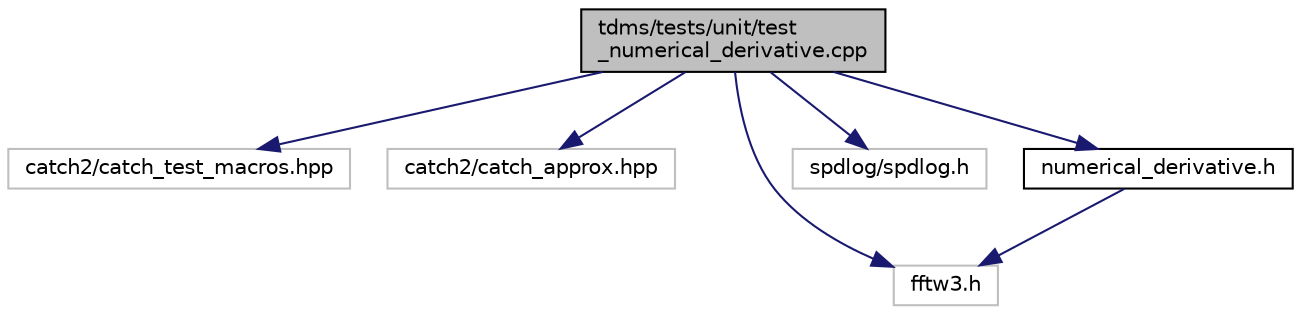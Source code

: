 digraph "tdms/tests/unit/test_numerical_derivative.cpp"
{
 // LATEX_PDF_SIZE
  edge [fontname="Helvetica",fontsize="10",labelfontname="Helvetica",labelfontsize="10"];
  node [fontname="Helvetica",fontsize="10",shape=record];
  Node1 [label="tdms/tests/unit/test\l_numerical_derivative.cpp",height=0.2,width=0.4,color="black", fillcolor="grey75", style="filled", fontcolor="black",tooltip="Tests of the numerical differentiation/FFT functions."];
  Node1 -> Node2 [color="midnightblue",fontsize="10",style="solid",fontname="Helvetica"];
  Node2 [label="catch2/catch_test_macros.hpp",height=0.2,width=0.4,color="grey75", fillcolor="white", style="filled",tooltip=" "];
  Node1 -> Node3 [color="midnightblue",fontsize="10",style="solid",fontname="Helvetica"];
  Node3 [label="catch2/catch_approx.hpp",height=0.2,width=0.4,color="grey75", fillcolor="white", style="filled",tooltip=" "];
  Node1 -> Node4 [color="midnightblue",fontsize="10",style="solid",fontname="Helvetica"];
  Node4 [label="fftw3.h",height=0.2,width=0.4,color="grey75", fillcolor="white", style="filled",tooltip=" "];
  Node1 -> Node5 [color="midnightblue",fontsize="10",style="solid",fontname="Helvetica"];
  Node5 [label="spdlog/spdlog.h",height=0.2,width=0.4,color="grey75", fillcolor="white", style="filled",tooltip=" "];
  Node1 -> Node6 [color="midnightblue",fontsize="10",style="solid",fontname="Helvetica"];
  Node6 [label="numerical_derivative.h",height=0.2,width=0.4,color="black", fillcolor="white", style="filled",URL="$numerical__derivative_8h.html",tooltip="Functions to calculate the numerical derivatives."];
  Node6 -> Node4 [color="midnightblue",fontsize="10",style="solid",fontname="Helvetica"];
}
